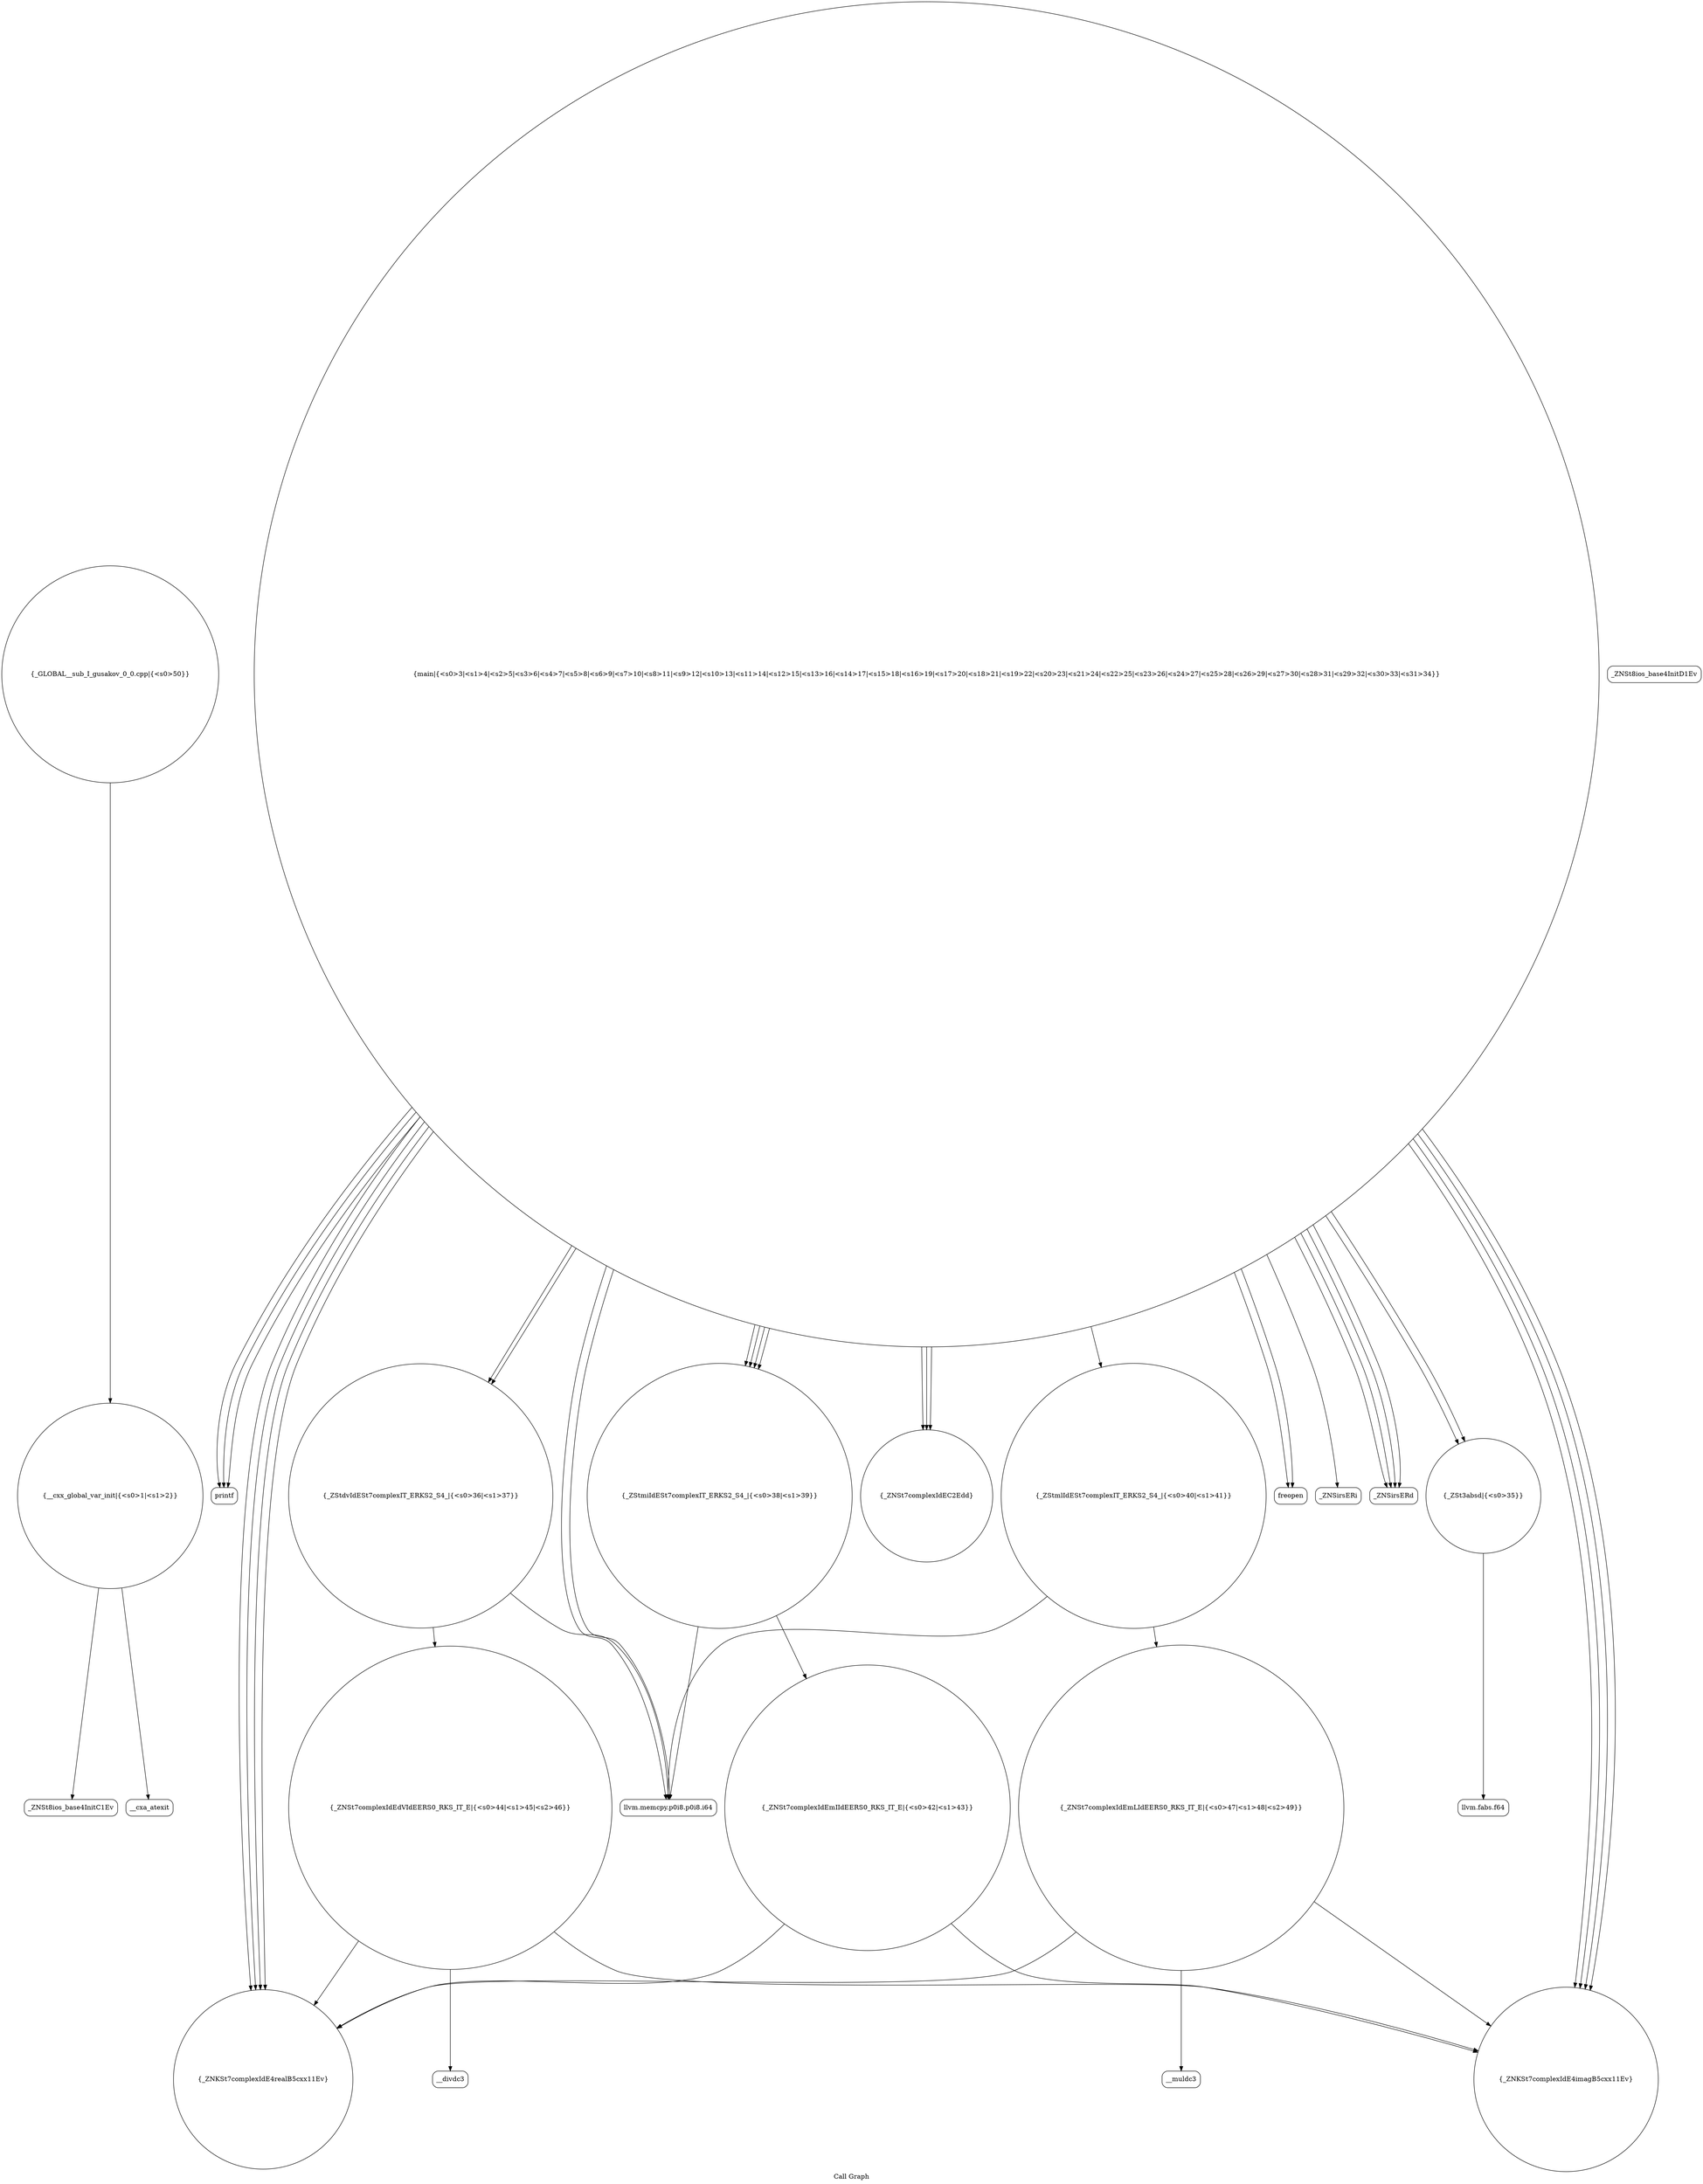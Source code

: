 digraph "Call Graph" {
	label="Call Graph";

	Node0x5605f8608bf0 [shape=record,shape=circle,label="{__cxx_global_var_init|{<s0>1|<s1>2}}"];
	Node0x5605f8608bf0:s0 -> Node0x5605f8609080[color=black];
	Node0x5605f8608bf0:s1 -> Node0x5605f8609180[color=black];
	Node0x5605f8609380 [shape=record,shape=Mrecord,label="{printf}"];
	Node0x5605f8609700 [shape=record,shape=circle,label="{_ZStdvIdESt7complexIT_ERKS2_S4_|{<s0>36|<s1>37}}"];
	Node0x5605f8609700:s0 -> Node0x5605f8609500[color=black];
	Node0x5605f8609700:s1 -> Node0x5605f8609980[color=black];
	Node0x5605f8609a80 [shape=record,shape=circle,label="{_ZNSt7complexIdEmLIdEERS0_RKS_IT_E|{<s0>47|<s1>48|<s2>49}}"];
	Node0x5605f8609a80:s0 -> Node0x5605f8609600[color=black];
	Node0x5605f8609a80:s1 -> Node0x5605f8609680[color=black];
	Node0x5605f8609a80:s2 -> Node0x5605f8609b00[color=black];
	Node0x5605f8609100 [shape=record,shape=Mrecord,label="{_ZNSt8ios_base4InitD1Ev}"];
	Node0x5605f8609480 [shape=record,shape=circle,label="{_ZNSt7complexIdEC2Edd}"];
	Node0x5605f8609800 [shape=record,shape=circle,label="{_ZStmlIdESt7complexIT_ERKS2_S4_|{<s0>40|<s1>41}}"];
	Node0x5605f8609800:s0 -> Node0x5605f8609500[color=black];
	Node0x5605f8609800:s1 -> Node0x5605f8609a80[color=black];
	Node0x5605f8609b80 [shape=record,shape=circle,label="{_GLOBAL__sub_I_gusakov_0_0.cpp|{<s0>50}}"];
	Node0x5605f8609b80:s0 -> Node0x5605f8608bf0[color=black];
	Node0x5605f8609200 [shape=record,shape=circle,label="{main|{<s0>3|<s1>4|<s2>5|<s3>6|<s4>7|<s5>8|<s6>9|<s7>10|<s8>11|<s9>12|<s10>13|<s11>14|<s12>15|<s13>16|<s14>17|<s15>18|<s16>19|<s17>20|<s18>21|<s19>22|<s20>23|<s21>24|<s22>25|<s23>26|<s24>27|<s25>28|<s26>29|<s27>30|<s28>31|<s29>32|<s30>33|<s31>34}}"];
	Node0x5605f8609200:s0 -> Node0x5605f8609280[color=black];
	Node0x5605f8609200:s1 -> Node0x5605f8609280[color=black];
	Node0x5605f8609200:s2 -> Node0x5605f8609300[color=black];
	Node0x5605f8609200:s3 -> Node0x5605f8609380[color=black];
	Node0x5605f8609200:s4 -> Node0x5605f8609400[color=black];
	Node0x5605f8609200:s5 -> Node0x5605f8609400[color=black];
	Node0x5605f8609200:s6 -> Node0x5605f8609480[color=black];
	Node0x5605f8609200:s7 -> Node0x5605f8609500[color=black];
	Node0x5605f8609200:s8 -> Node0x5605f8609400[color=black];
	Node0x5605f8609200:s9 -> Node0x5605f8609400[color=black];
	Node0x5605f8609200:s10 -> Node0x5605f8609480[color=black];
	Node0x5605f8609200:s11 -> Node0x5605f8609500[color=black];
	Node0x5605f8609200:s12 -> Node0x5605f8609600[color=black];
	Node0x5605f8609200:s13 -> Node0x5605f8609600[color=black];
	Node0x5605f8609200:s14 -> Node0x5605f8609580[color=black];
	Node0x5605f8609200:s15 -> Node0x5605f8609680[color=black];
	Node0x5605f8609200:s16 -> Node0x5605f8609680[color=black];
	Node0x5605f8609200:s17 -> Node0x5605f8609580[color=black];
	Node0x5605f8609200:s18 -> Node0x5605f8609600[color=black];
	Node0x5605f8609200:s19 -> Node0x5605f8609680[color=black];
	Node0x5605f8609200:s20 -> Node0x5605f8609380[color=black];
	Node0x5605f8609200:s21 -> Node0x5605f8609780[color=black];
	Node0x5605f8609200:s22 -> Node0x5605f8609780[color=black];
	Node0x5605f8609200:s23 -> Node0x5605f8609700[color=black];
	Node0x5605f8609200:s24 -> Node0x5605f8609800[color=black];
	Node0x5605f8609200:s25 -> Node0x5605f8609780[color=black];
	Node0x5605f8609200:s26 -> Node0x5605f8609480[color=black];
	Node0x5605f8609200:s27 -> Node0x5605f8609780[color=black];
	Node0x5605f8609200:s28 -> Node0x5605f8609700[color=black];
	Node0x5605f8609200:s29 -> Node0x5605f8609600[color=black];
	Node0x5605f8609200:s30 -> Node0x5605f8609680[color=black];
	Node0x5605f8609200:s31 -> Node0x5605f8609380[color=black];
	Node0x5605f8609580 [shape=record,shape=circle,label="{_ZSt3absd|{<s0>35}}"];
	Node0x5605f8609580:s0 -> Node0x5605f8609880[color=black];
	Node0x5605f8609900 [shape=record,shape=circle,label="{_ZNSt7complexIdEmIIdEERS0_RKS_IT_E|{<s0>42|<s1>43}}"];
	Node0x5605f8609900:s0 -> Node0x5605f8609600[color=black];
	Node0x5605f8609900:s1 -> Node0x5605f8609680[color=black];
	Node0x5605f8609300 [shape=record,shape=Mrecord,label="{_ZNSirsERi}"];
	Node0x5605f8609680 [shape=record,shape=circle,label="{_ZNKSt7complexIdE4imagB5cxx11Ev}"];
	Node0x5605f8609a00 [shape=record,shape=Mrecord,label="{__divdc3}"];
	Node0x5605f8609080 [shape=record,shape=Mrecord,label="{_ZNSt8ios_base4InitC1Ev}"];
	Node0x5605f8609400 [shape=record,shape=Mrecord,label="{_ZNSirsERd}"];
	Node0x5605f8609780 [shape=record,shape=circle,label="{_ZStmiIdESt7complexIT_ERKS2_S4_|{<s0>38|<s1>39}}"];
	Node0x5605f8609780:s0 -> Node0x5605f8609500[color=black];
	Node0x5605f8609780:s1 -> Node0x5605f8609900[color=black];
	Node0x5605f8609b00 [shape=record,shape=Mrecord,label="{__muldc3}"];
	Node0x5605f8609180 [shape=record,shape=Mrecord,label="{__cxa_atexit}"];
	Node0x5605f8609500 [shape=record,shape=Mrecord,label="{llvm.memcpy.p0i8.p0i8.i64}"];
	Node0x5605f8609880 [shape=record,shape=Mrecord,label="{llvm.fabs.f64}"];
	Node0x5605f8609280 [shape=record,shape=Mrecord,label="{freopen}"];
	Node0x5605f8609600 [shape=record,shape=circle,label="{_ZNKSt7complexIdE4realB5cxx11Ev}"];
	Node0x5605f8609980 [shape=record,shape=circle,label="{_ZNSt7complexIdEdVIdEERS0_RKS_IT_E|{<s0>44|<s1>45|<s2>46}}"];
	Node0x5605f8609980:s0 -> Node0x5605f8609600[color=black];
	Node0x5605f8609980:s1 -> Node0x5605f8609680[color=black];
	Node0x5605f8609980:s2 -> Node0x5605f8609a00[color=black];
}
